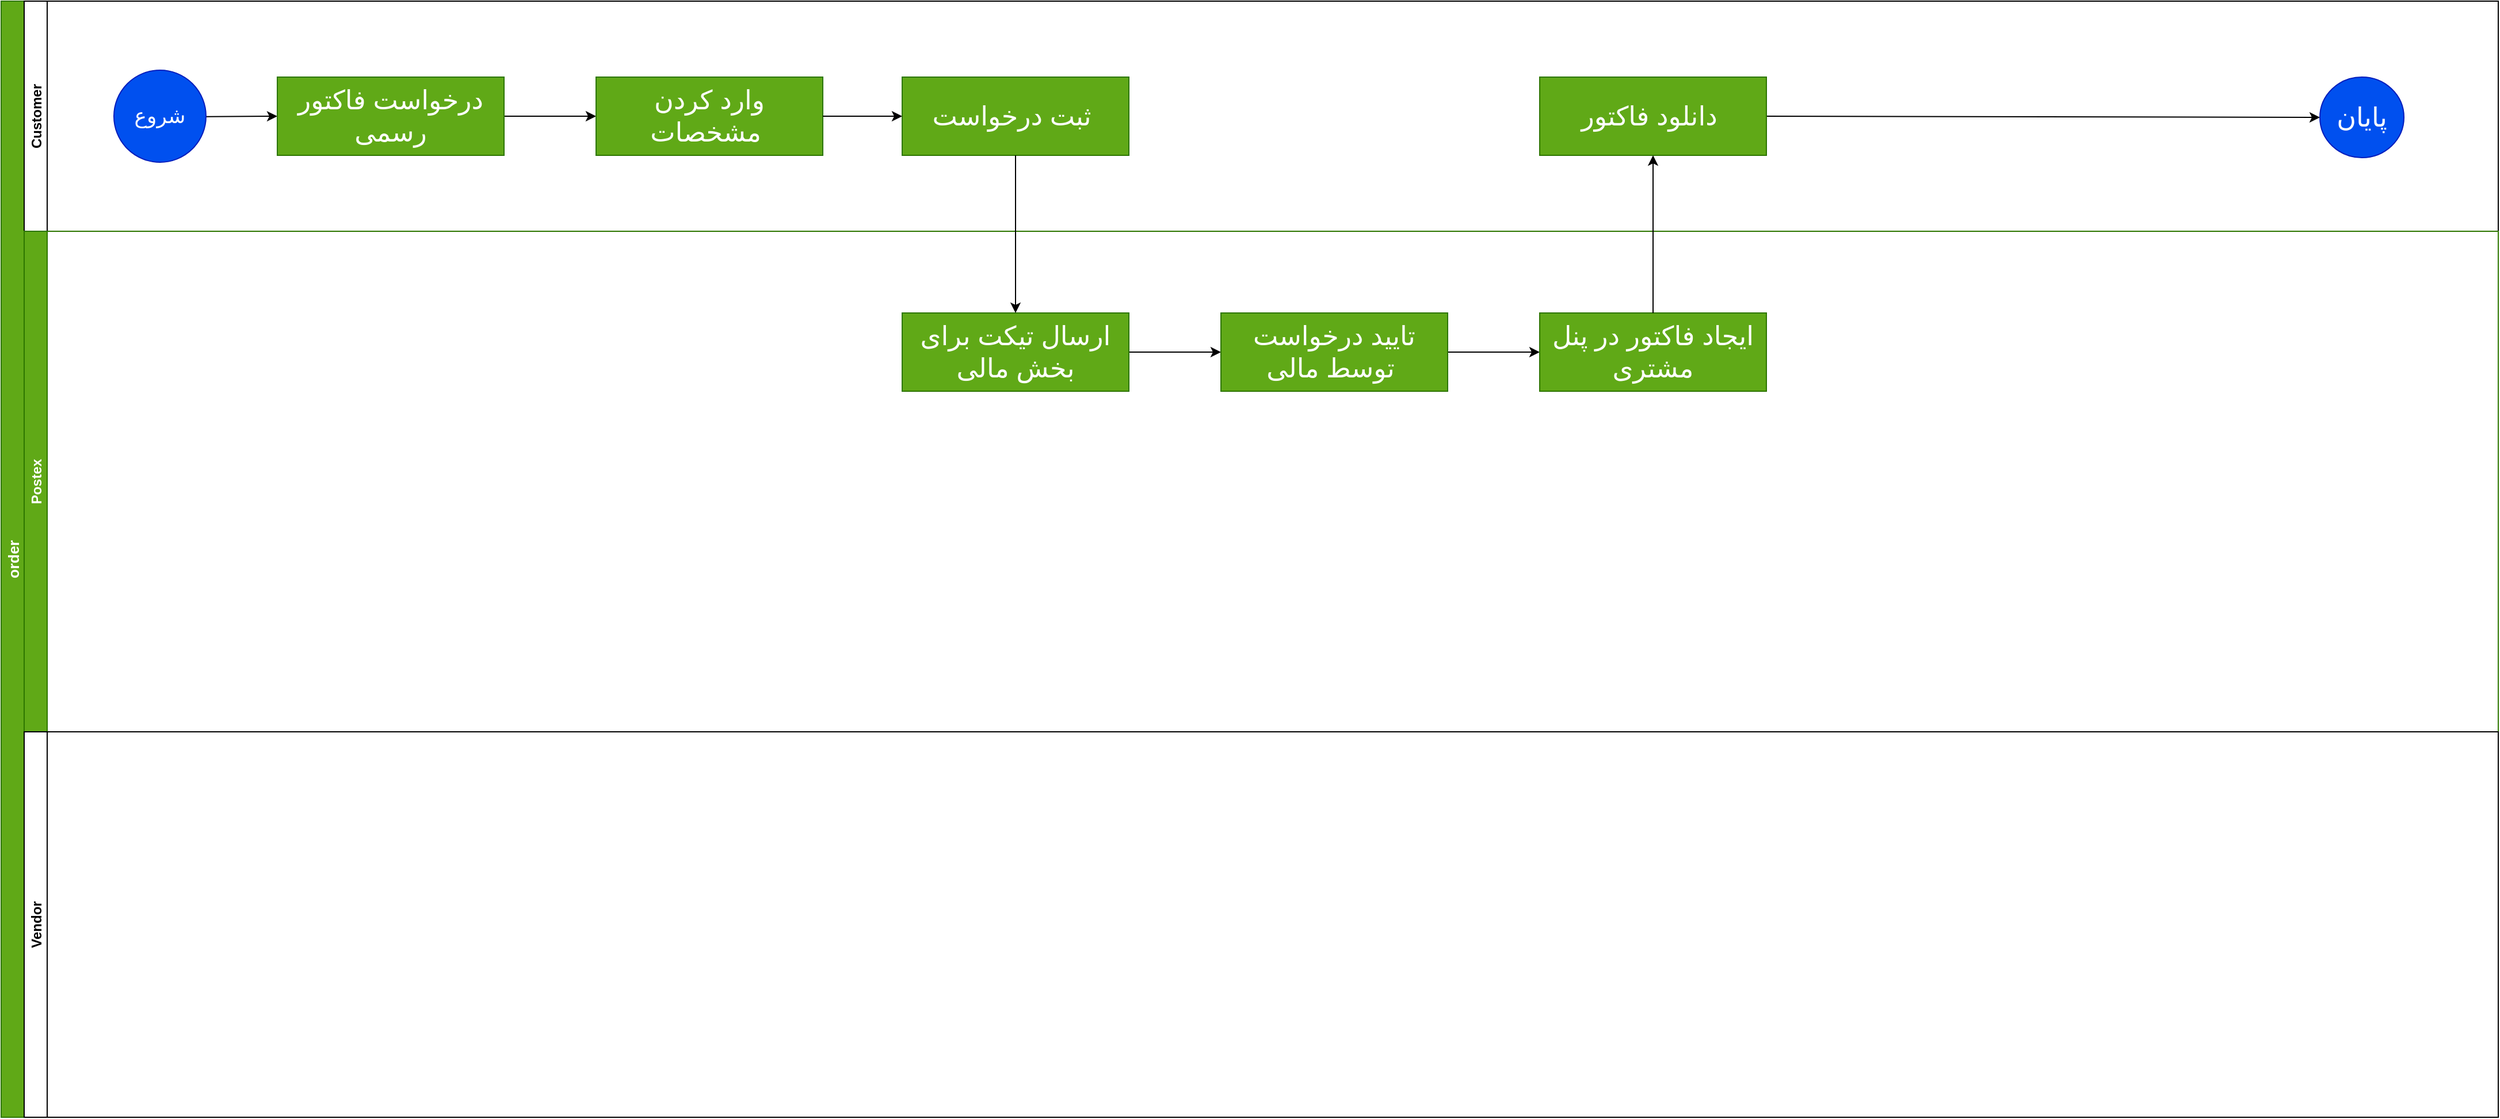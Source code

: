 <mxfile>
    <diagram id="CXXSiYioIeRtVV1KvOWu" name="Page-1">
        <mxGraphModel dx="1171" dy="810" grid="0" gridSize="10" guides="1" tooltips="1" connect="1" arrows="1" fold="1" page="1" pageScale="1" pageWidth="2336" pageHeight="1654" math="0" shadow="0">
            <root>
                <mxCell id="0"/>
                <mxCell id="1" parent="0"/>
                <mxCell id="2" value="order" style="swimlane;childLayout=stackLayout;resizeParent=1;resizeParentMax=0;horizontal=0;startSize=20;horizontalStack=0;fillColor=#60a917;strokeColor=#2D7600;fontColor=#ffffff;fontSize=13;" parent="1" vertex="1">
                    <mxGeometry x="83" y="80" width="2170" height="970" as="geometry"/>
                </mxCell>
                <mxCell id="3" value="Customer" style="swimlane;startSize=20;horizontal=0;" parent="2" vertex="1">
                    <mxGeometry x="20" width="2150" height="200" as="geometry"/>
                </mxCell>
                <mxCell id="112" value="" style="edgeStyle=none;html=1;" edge="1" parent="3" source="22" target="111">
                    <mxGeometry relative="1" as="geometry"/>
                </mxCell>
                <mxCell id="22" value="&lt;font style=&quot;font-size: 18px&quot;&gt;شروع&lt;/font&gt;" style="ellipse;whiteSpace=wrap;html=1;aspect=fixed;fontSize=13;fillColor=#0050ef;strokeColor=#001DBC;fontColor=#ffffff;" parent="3" vertex="1">
                    <mxGeometry x="78" y="60" width="80" height="80" as="geometry"/>
                </mxCell>
                <mxCell id="114" value="" style="edgeStyle=none;html=1;fontSize=23;" edge="1" parent="3" source="111" target="113">
                    <mxGeometry relative="1" as="geometry"/>
                </mxCell>
                <mxCell id="111" value="&lt;font style=&quot;font-size: 23px&quot;&gt;درخواست فاکتور رسمی&lt;/font&gt;" style="whiteSpace=wrap;html=1;fontSize=13;fillColor=#60a917;strokeColor=#2D7600;fontColor=#ffffff;" vertex="1" parent="3">
                    <mxGeometry x="220" y="66" width="197" height="68" as="geometry"/>
                </mxCell>
                <mxCell id="113" value="&lt;span style=&quot;font-size: 23px&quot;&gt;وارد کردن مشخصات&amp;nbsp;&lt;/span&gt;" style="whiteSpace=wrap;html=1;fontSize=13;fillColor=#60a917;strokeColor=#2D7600;fontColor=#ffffff;" vertex="1" parent="3">
                    <mxGeometry x="497" y="66" width="197" height="68" as="geometry"/>
                </mxCell>
                <mxCell id="115" value="&lt;span style=&quot;font-size: 23px&quot;&gt;ثبت درخواست&amp;nbsp;&lt;/span&gt;" style="whiteSpace=wrap;html=1;fontSize=13;fillColor=#60a917;strokeColor=#2D7600;fontColor=#ffffff;" vertex="1" parent="3">
                    <mxGeometry x="763" y="66" width="197" height="68" as="geometry"/>
                </mxCell>
                <mxCell id="116" value="" style="edgeStyle=none;html=1;fontSize=23;" edge="1" parent="3" source="113" target="115">
                    <mxGeometry relative="1" as="geometry"/>
                </mxCell>
                <mxCell id="125" style="edgeStyle=none;html=1;exitX=1;exitY=0.5;exitDx=0;exitDy=0;entryX=0;entryY=0.5;entryDx=0;entryDy=0;fontSize=23;" edge="1" parent="3" source="123" target="29">
                    <mxGeometry relative="1" as="geometry"/>
                </mxCell>
                <mxCell id="123" value="&lt;span style=&quot;font-size: 23px&quot;&gt;دانلود فاکتور&amp;nbsp;&lt;/span&gt;" style="whiteSpace=wrap;html=1;fontSize=13;fillColor=#60a917;strokeColor=#2D7600;fontColor=#ffffff;" vertex="1" parent="3">
                    <mxGeometry x="1317" y="66" width="197" height="68" as="geometry"/>
                </mxCell>
                <mxCell id="29" value="&lt;font style=&quot;font-size: 23px&quot;&gt;پایان&lt;/font&gt;" style="ellipse;whiteSpace=wrap;html=1;fillColor=#0050ef;strokeColor=#001DBC;fontColor=#ffffff;" parent="3" vertex="1">
                    <mxGeometry x="1995" y="66" width="73" height="70" as="geometry"/>
                </mxCell>
                <mxCell id="20" value="Postex" style="swimlane;startSize=20;horizontal=0;fillColor=#60a917;strokeColor=#2D7600;fontColor=#ffffff;" parent="2" vertex="1">
                    <mxGeometry x="20" y="200" width="2150" height="435" as="geometry"/>
                </mxCell>
                <mxCell id="120" value="" style="edgeStyle=none;html=1;fontSize=23;" edge="1" parent="20" source="117" target="119">
                    <mxGeometry relative="1" as="geometry"/>
                </mxCell>
                <mxCell id="117" value="&lt;span style=&quot;font-size: 23px&quot;&gt;ارسال تیکت برای بخش مالی&lt;/span&gt;" style="whiteSpace=wrap;html=1;fontSize=13;fillColor=#60a917;strokeColor=#2D7600;fontColor=#ffffff;" vertex="1" parent="20">
                    <mxGeometry x="763" y="71" width="197" height="68" as="geometry"/>
                </mxCell>
                <mxCell id="122" value="" style="edgeStyle=none;html=1;fontSize=23;" edge="1" parent="20" source="119" target="121">
                    <mxGeometry relative="1" as="geometry"/>
                </mxCell>
                <mxCell id="119" value="&lt;span style=&quot;font-size: 23px&quot;&gt;تایید درخواست توسط مالی&amp;nbsp;&lt;/span&gt;" style="whiteSpace=wrap;html=1;fontSize=13;fillColor=#60a917;strokeColor=#2D7600;fontColor=#ffffff;" vertex="1" parent="20">
                    <mxGeometry x="1040" y="71" width="197" height="68" as="geometry"/>
                </mxCell>
                <mxCell id="121" value="&lt;span style=&quot;font-size: 23px&quot;&gt;ایجاد فاکتور در پنل مشتری&lt;/span&gt;" style="whiteSpace=wrap;html=1;fontSize=13;fillColor=#60a917;strokeColor=#2D7600;fontColor=#ffffff;" vertex="1" parent="20">
                    <mxGeometry x="1317" y="71" width="197" height="68" as="geometry"/>
                </mxCell>
                <mxCell id="58" value="Vendor" style="swimlane;startSize=20;horizontal=0;" parent="2" vertex="1">
                    <mxGeometry x="20" y="635" width="2150" height="335" as="geometry"/>
                </mxCell>
                <mxCell id="118" value="" style="edgeStyle=none;html=1;fontSize=23;" edge="1" parent="2" source="115" target="117">
                    <mxGeometry relative="1" as="geometry"/>
                </mxCell>
                <mxCell id="124" value="" style="edgeStyle=none;html=1;fontSize=23;" edge="1" parent="2" source="121" target="123">
                    <mxGeometry relative="1" as="geometry"/>
                </mxCell>
            </root>
        </mxGraphModel>
    </diagram>
</mxfile>